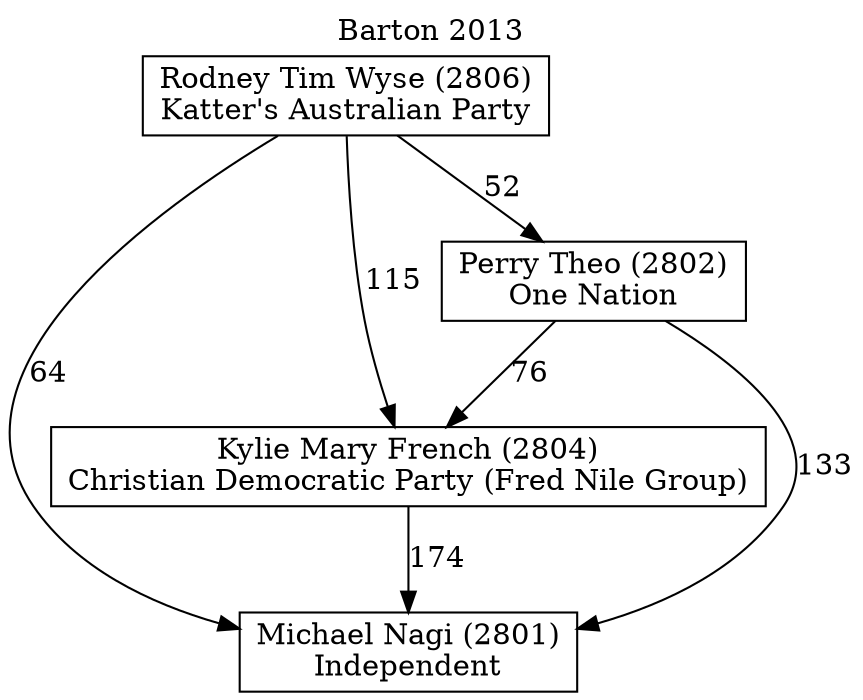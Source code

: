 // House preference flow
digraph "Michael Nagi (2801)_Barton_2013" {
	graph [label="Barton 2013" labelloc=t mclimit=10]
	node [shape=box]
	"Michael Nagi (2801)" [label="Michael Nagi (2801)
Independent"]
	"Kylie Mary French (2804)" [label="Kylie Mary French (2804)
Christian Democratic Party (Fred Nile Group)"]
	"Perry Theo (2802)" [label="Perry Theo (2802)
One Nation"]
	"Rodney Tim Wyse (2806)" [label="Rodney Tim Wyse (2806)
Katter's Australian Party"]
	"Kylie Mary French (2804)" -> "Michael Nagi (2801)" [label=174]
	"Perry Theo (2802)" -> "Kylie Mary French (2804)" [label=76]
	"Rodney Tim Wyse (2806)" -> "Perry Theo (2802)" [label=52]
	"Perry Theo (2802)" -> "Michael Nagi (2801)" [label=133]
	"Rodney Tim Wyse (2806)" -> "Michael Nagi (2801)" [label=64]
	"Rodney Tim Wyse (2806)" -> "Kylie Mary French (2804)" [label=115]
}
